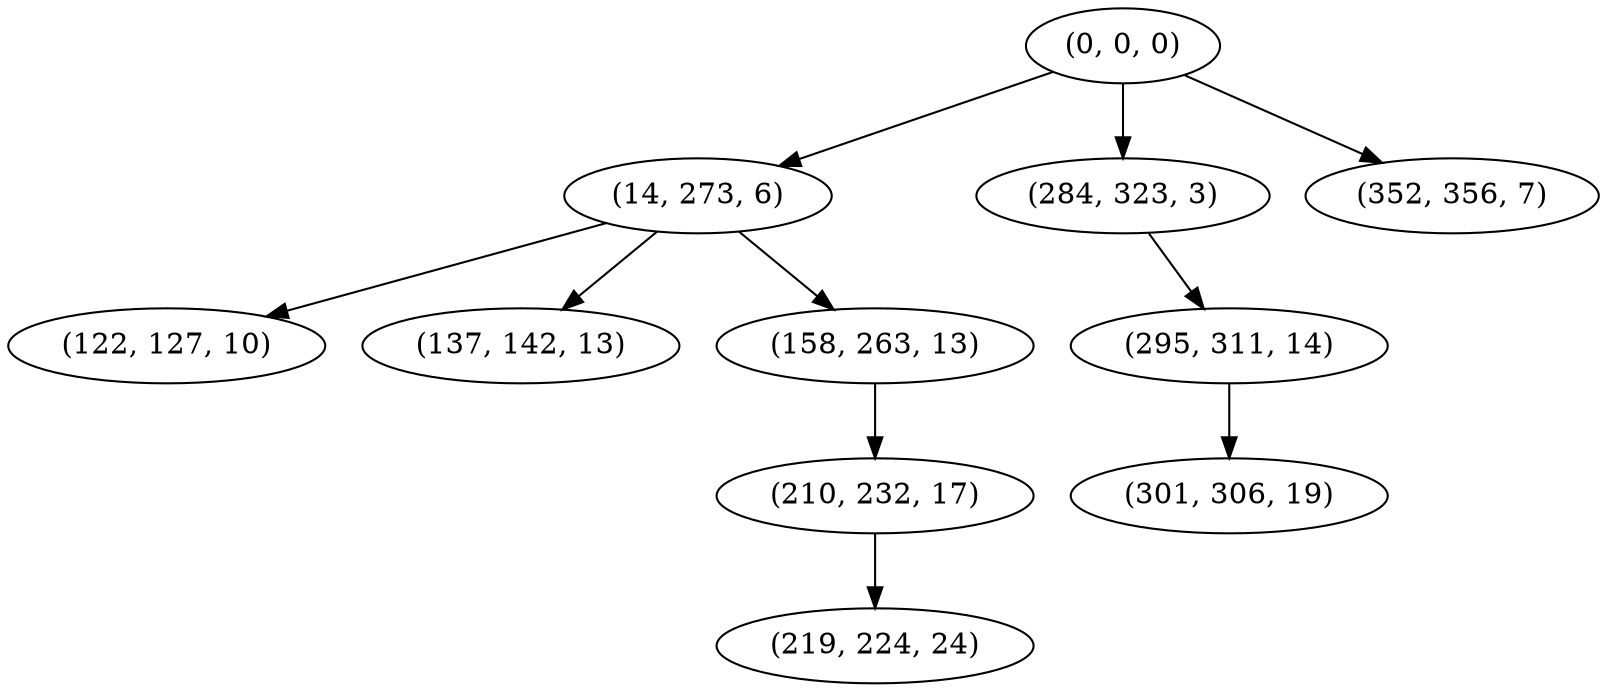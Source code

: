 digraph tree {
    "(0, 0, 0)";
    "(14, 273, 6)";
    "(122, 127, 10)";
    "(137, 142, 13)";
    "(158, 263, 13)";
    "(210, 232, 17)";
    "(219, 224, 24)";
    "(284, 323, 3)";
    "(295, 311, 14)";
    "(301, 306, 19)";
    "(352, 356, 7)";
    "(0, 0, 0)" -> "(14, 273, 6)";
    "(0, 0, 0)" -> "(284, 323, 3)";
    "(0, 0, 0)" -> "(352, 356, 7)";
    "(14, 273, 6)" -> "(122, 127, 10)";
    "(14, 273, 6)" -> "(137, 142, 13)";
    "(14, 273, 6)" -> "(158, 263, 13)";
    "(158, 263, 13)" -> "(210, 232, 17)";
    "(210, 232, 17)" -> "(219, 224, 24)";
    "(284, 323, 3)" -> "(295, 311, 14)";
    "(295, 311, 14)" -> "(301, 306, 19)";
}
